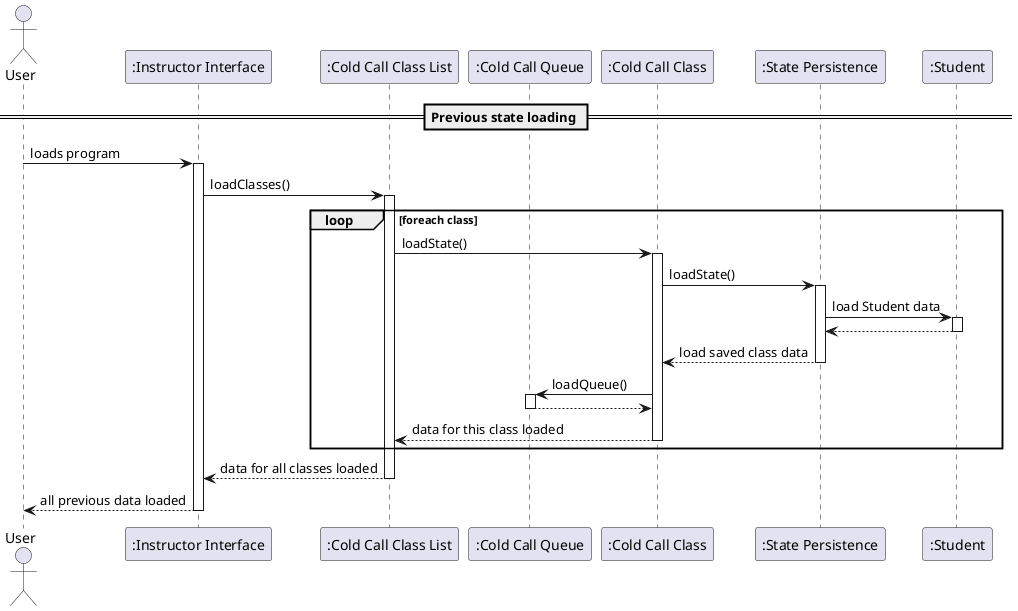 @startuml
actor User as User
participant ":Instructor Interface" as InstructorUI
participant ":Cold Call Class List" as List
participant ":Cold Call Queue" as Queue
participant ":Cold Call Class" as Class
participant ":State Persistence" as StatePersistence
participant ":Student" as Student

autoactivate on

== Previous state loading ==
User -> InstructorUI : loads program
InstructorUI -> List : loadClasses()
loop foreach class
  List -> Class : loadState()
  Class -> StatePersistence : loadState()
  StatePersistence -> Student : load Student data
  Student --> StatePersistence
  StatePersistence --> Class : load saved class data
  Class -> Queue : loadQueue()
  Queue --> Class
  Class --> List : data for this class loaded
end
List --> InstructorUI : data for all classes loaded
InstructorUI --> User : all previous data loaded

@enduml
